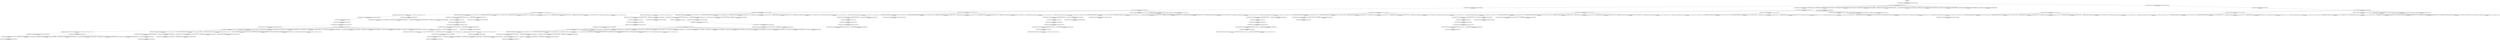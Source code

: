 digraph MCTS {
  node [shape=box, style=rounded];
  0 [label="ROOT
N=300, Q=0.872"];
  1 [label="ComputePathToState#1.ComputePathToState.named_state=gp7_detect_arucomarker
N=300, Q=0.872"];
  2 [label="ComputePathToState#1.ComputePathToState.planning_pipeline=ompl
N=267, Q=0.883"];
  3 [label="ComputePathToState#1.ComputePathToState.planner_id=RRTkConfigDefault
N=198, Q=0.878"];
  4 [label="YaskawaGripperCommand#1.YaskawaGripperCommand.position=0.0
N=197, Q=0.878"];
  5 [label="UpdatePose#1.UpdatePose.update_relative_pose=0.0;0.0;0.105;0.0;0.0;0.0;0.0
N=86, Q=0.858"];
  6 [label="SetPathConstraints#1.SetPathConstraints.joint_constraints=joint_1_s,0.0,0.1,0.1,1.0;joint_3_s,0.0,0.1,0.1,1.0;joint_5_s,0.0,0.1,0.1,1.0
N=66, Q=0.858"];
  7 [label="ComputePathToPose#1.ComputePathToPose.planning_pipeline=pilz_industrial_motion_planner
N=60, Q=0.880"];
  8 [label="ComputePathToPose#1.ComputePathToPose.planner_id=PTP
N=59, Q=0.879"];
  9 [label="YaskawaGripperCommand#2.YaskawaGripperCommand.position=0.235
N=58, Q=0.878"];
  10 [label="ComputePathToState#2.ComputePathToState.named_state=gp7_detect_arucomarker
N=57, Q=0.877"];
  11 [label="ComputePathToState#2.ComputePathToState.planning_pipeline=pilz_industrial_motion_planner
N=45, Q=0.880"];
  12 [label="ComputePathToState#2.ComputePathToState.planner_id=PTP
N=44, Q=0.879"];
  13 [label="SetPathConstraints#2.SetPathConstraints.joint_constraints=joint_1_s,0.0,0.1,0.1,1.0;joint_3_s,0.0,0.1,0.1,1.0;joint_5_s,0.0,0.1,0.1,1.0
N=24, Q=0.909"];
  14 [label="ComputePathToPose#2.ComputePathToPose.planning_pipeline=pilz_industrial_motion_planner
N=16, Q=0.924"];
  15 [label="ComputePathToPose#2.ComputePathToPose.planner_id=PTP
N=15, Q=0.924"];
  16 [label="YaskawaGripperCommand#3.YaskawaGripperCommand.position=0.0
N=14, Q=0.924"];
  17 [label="ComputePathToPose#2.ComputePathToPose.planning_pipeline=ompl
N=7, Q=0.873"];
  18 [label="ComputePathToPose#2.ComputePathToPose.planner_id=RRTkConfigDefault
N=1, Q=0.890"];
  19 [label="ComputePathToPose#2.ComputePathToPose.planner_id=RRTConnectkConfigDefault
N=1, Q=0.861"];
  20 [label="ComputePathToPose#2.ComputePathToPose.planner_id=RRTstarkConfigDefault
N=1, Q=0.934"];
  21 [label="ComputePathToPose#2.ComputePathToPose.planner_id=KPIECEkConfigDefault
N=1, Q=0.865"];
  22 [label="ComputePathToPose#2.ComputePathToPose.planner_id=BKPIECEkConfigDefault
N=1, Q=0.830"];
  23 [label="ComputePathToPose#2.ComputePathToPose.planner_id=LBKPIECEkConfigDefault
N=1, Q=0.838"];
  24 [label="SetPathConstraints#2.SetPathConstraints.joint_constraints=joint_1_s,0.0,0.1,0.1,1.0;joint_3_s,0.0,0.1,0.1,1.0
N=10, Q=0.805"];
  25 [label="ComputePathToPose#2.ComputePathToPose.planning_pipeline=pilz_industrial_motion_planner
N=6, Q=0.927"];
  26 [label="ComputePathToPose#2.ComputePathToPose.planner_id=PTP
N=5, Q=0.927"];
  27 [label="YaskawaGripperCommand#3.YaskawaGripperCommand.position=0.0
N=4, Q=0.927"];
  28 [label="ComputePathToPose#2.ComputePathToPose.planning_pipeline=ompl
N=3, Q=0.521"];
  29 [label="ComputePathToPose#2.ComputePathToPose.planner_id=RRTkConfigDefault
N=1, Q=0.781"];
  30 [label="ComputePathToPose#2.ComputePathToPose.planner_id=RRTConnectkConfigDefault
N=1, Q=0.000"];
  31 [label="SetPathConstraints#2.SetPathConstraints.joint_constraints=joint_3_s,0.0,0.1,0.1,1.0;joint_5_s,0.0,0.1,0.1,1.0
N=3, Q=0.916"];
  32 [label="ComputePathToPose#2.ComputePathToPose.planning_pipeline=pilz_industrial_motion_planner
N=1, Q=0.941"];
  33 [label="ComputePathToPose#2.ComputePathToPose.planning_pipeline=ompl
N=1, Q=0.864"];
  34 [label="SetPathConstraints#2.SetPathConstraints.joint_constraints=joint_1_s,0.0,0.1,0.1,1.0;joint_5_s,0.0,0.1,0.1,1.0
N=2, Q=0.943"];
  35 [label="ComputePathToPose#2.ComputePathToPose.planning_pipeline=pilz_industrial_motion_planner
N=1, Q=0.943"];
  36 [label="SetPathConstraints#2.SetPathConstraints.joint_constraints=joint_3_s,0.0,0.1,0.1,1.0
N=1, Q=0.449"];
  37 [label="SetPathConstraints#2.SetPathConstraints.joint_constraints=joint_1_s,0.0,0.1,0.1,1.0
N=1, Q=0.942"];
  38 [label="SetPathConstraints#2.SetPathConstraints.joint_constraints=joint_5_s,0.0,0.1,0.1,1.0
N=1, Q=0.926"];
  39 [label="SetPathConstraints#2.SetPathConstraints.joint_constraints=joint_3_s,0.0,0.1,0.1,1.0;joint_6_s,0.0,0.1,0.1,1.0
N=1, Q=0.926"];
  40 [label="ComputePathToState#2.ComputePathToState.planning_pipeline=ompl
N=11, Q=0.864"];
  41 [label="ComputePathToState#2.ComputePathToState.planner_id=RRTConnectkConfigDefault
N=1, Q=0.921"];
  42 [label="ComputePathToState#2.ComputePathToState.planner_id=BKPIECEkConfigDefault
N=1, Q=0.925"];
  43 [label="ComputePathToState#2.ComputePathToState.planner_id=KPIECEkConfigDefault
N=1, Q=0.940"];
  44 [label="ComputePathToState#2.ComputePathToState.planner_id=LBKPIECEkConfigDefault
N=1, Q=0.938"];
  45 [label="ComputePathToState#2.ComputePathToState.planner_id=RRTkConfigDefault
N=1, Q=0.926"];
  46 [label="ComputePathToState#2.ComputePathToState.planner_id=PRMkConfigDefault
N=1, Q=0.382"];
  47 [label="ComputePathToState#2.ComputePathToState.planner_id=ESTkConfigDefault
N=1, Q=0.860"];
  48 [label="ComputePathToState#2.ComputePathToState.planner_id=PRMstarkConfigDefault
N=1, Q=0.874"];
  49 [label="ComputePathToState#2.ComputePathToState.planner_id=RRTstarkConfigDefault
N=1, Q=0.940"];
  50 [label="ComputePathToState#2.ComputePathToState.planner_id=SBLkConfigDefault
N=1, Q=0.874"];
  51 [label="ComputePathToPose#1.ComputePathToPose.planning_pipeline=ompl
N=5, Q=0.590"];
  52 [label="ComputePathToPose#1.ComputePathToPose.planner_id=RRTConnectkConfigDefault
N=1, Q=0.787"];
  53 [label="ComputePathToPose#1.ComputePathToPose.planner_id=RRTkConfigDefault
N=1, Q=0.300"];
  54 [label="ComputePathToPose#1.ComputePathToPose.planner_id=KPIECEkConfigDefault
N=1, Q=0.777"];
  55 [label="ComputePathToPose#1.ComputePathToPose.planner_id=BKPIECEkConfigDefault
N=1, Q=0.300"];
  56 [label="SetPathConstraints#1.SetPathConstraints.joint_constraints=joint_1_s,0.0,0.1,0.1,1.0;joint_3_s,0.0,0.1,0.1,1.0
N=13, Q=0.894"];
  57 [label="ComputePathToPose#1.ComputePathToPose.planning_pipeline=pilz_industrial_motion_planner
N=10, Q=0.913"];
  58 [label="ComputePathToPose#1.ComputePathToPose.planner_id=PTP
N=9, Q=0.912"];
  59 [label="YaskawaGripperCommand#2.YaskawaGripperCommand.position=0.235
N=8, Q=0.911"];
  60 [label="ComputePathToState#2.ComputePathToState.named_state=gp7_detect_arucomarker
N=7, Q=0.909"];
  61 [label="ComputePathToState#2.ComputePathToState.planning_pipeline=pilz_industrial_motion_planner
N=4, Q=0.923"];
  62 [label="ComputePathToState#2.ComputePathToState.planner_id=PTP
N=3, Q=0.923"];
  63 [label="SetPathConstraints#2.SetPathConstraints.joint_constraints=joint_1_s,0.0,0.1,0.1,1.0;joint_3_s,0.0,0.1,0.1,1.0;joint_5_s,0.0,0.1,0.1,1.0
N=1, Q=0.922"];
  64 [label="SetPathConstraints#2.SetPathConstraints.joint_constraints=joint_1_s,0.0,0.1,0.1,1.0;joint_3_s,0.0,0.1,0.1,1.0
N=1, Q=0.924"];
  65 [label="ComputePathToState#2.ComputePathToState.planning_pipeline=ompl
N=2, Q=0.876"];
  66 [label="ComputePathToState#2.ComputePathToState.planner_id=RRTConnectkConfigDefault
N=1, Q=0.876"];
  67 [label="ComputePathToPose#1.ComputePathToPose.planning_pipeline=ompl
N=2, Q=0.782"];
  68 [label="ComputePathToPose#1.ComputePathToPose.planner_id=RRTConnectkConfigDefault
N=1, Q=0.782"];
  69 [label="SetPathConstraints#1.SetPathConstraints.joint_constraints=joint_3_s,0.0,0.1,0.1,1.0;joint_5_s,0.0,0.1,0.1,1.0
N=1, Q=0.447"];
  70 [label="SetPathConstraints#1.SetPathConstraints.joint_constraints=joint_5_s,0.0,0.1,0.1,1.0
N=1, Q=0.923"];
  71 [label="SetPathConstraints#1.SetPathConstraints.joint_constraints=joint_3_s,0.0,0.1,0.1,1.0
N=1, Q=0.924"];
  72 [label="SetPathConstraints#1.SetPathConstraints.joint_constraints=joint_1_s,0.0,0.1,0.1,1.0
N=1, Q=0.447"];
  73 [label="SetPathConstraints#1.SetPathConstraints.joint_constraints=joint_3_s,0.0,0.1,0.1,1.0;joint_6_s,0.0,0.1,0.1,1.0
N=1, Q=0.937"];
  74 [label="SetPathConstraints#1.SetPathConstraints.joint_constraints=joint_1_s,0.0,0.1,0.1,1.0;joint_5_s,0.0,0.1,0.1,1.0
N=1, Q=0.926"];
  75 [label="UpdatePose#1.UpdatePose.update_relative_pose=0.0;0.0;0.11;0.0;0.0;0.0;0.0
N=71, Q=0.904"];
  76 [label="SetPathConstraints#1.SetPathConstraints.joint_constraints=joint_1_s,0.0,0.1,0.1,1.0;joint_3_s,0.0,0.1,0.1,1.0;joint_5_s,0.0,0.1,0.1,1.0
N=52, Q=0.904"];
  77 [label="ComputePathToPose#1.ComputePathToPose.planning_pipeline=pilz_industrial_motion_planner
N=49, Q=0.927"];
  78 [label="ComputePathToPose#1.ComputePathToPose.planner_id=PTP
N=48, Q=0.927"];
  79 [label="YaskawaGripperCommand#2.YaskawaGripperCommand.position=0.235
N=47, Q=0.927"];
  80 [label="ComputePathToState#2.ComputePathToState.named_state=gp7_detect_arucomarker
N=46, Q=0.926"];
  81 [label="ComputePathToState#2.ComputePathToState.planning_pipeline=pilz_industrial_motion_planner
N=33, Q=0.923"];
  82 [label="ComputePathToState#2.ComputePathToState.planner_id=PTP
N=32, Q=0.922"];
  83 [label="SetPathConstraints#2.SetPathConstraints.joint_constraints=joint_1_s,0.0,0.1,0.1,1.0;joint_3_s,0.0,0.1,0.1,1.0;joint_5_s,0.0,0.1,0.1,1.0
N=15, Q=0.911"];
  84 [label="ComputePathToPose#2.ComputePathToPose.planning_pipeline=pilz_industrial_motion_planner
N=10, Q=0.942"];
  85 [label="ComputePathToPose#2.ComputePathToPose.planner_id=PTP
N=9, Q=0.942"];
  86 [label="YaskawaGripperCommand#3.YaskawaGripperCommand.position=0.0
N=8, Q=0.942"];
  87 [label="ComputePathToPose#2.ComputePathToPose.planning_pipeline=ompl
N=4, Q=0.827"];
  88 [label="ComputePathToPose#2.ComputePathToPose.planner_id=RRTkConfigDefault
N=1, Q=0.787"];
  89 [label="ComputePathToPose#2.ComputePathToPose.planner_id=RRTConnectkConfigDefault
N=1, Q=0.788"];
  90 [label="ComputePathToPose#2.ComputePathToPose.planner_id=RRTstarkConfigDefault
N=1, Q=0.944"];
  91 [label="SetPathConstraints#2.SetPathConstraints.joint_constraints=joint_1_s,0.0,0.1,0.1,1.0;joint_3_s,0.0,0.1,0.1,1.0
N=8, Q=0.924"];
  92 [label="ComputePathToPose#2.ComputePathToPose.planning_pipeline=pilz_industrial_motion_planner
N=4, Q=0.943"];
  93 [label="ComputePathToPose#2.ComputePathToPose.planner_id=PTP
N=3, Q=0.943"];
  94 [label="YaskawaGripperCommand#3.YaskawaGripperCommand.position=0.0
N=2, Q=0.943"];
  95 [label="ComputePathToPose#2.ComputePathToPose.planning_pipeline=ompl
N=3, Q=0.894"];
  96 [label="ComputePathToPose#2.ComputePathToPose.planner_id=RRTkConfigDefault
N=1, Q=0.926"];
  97 [label="ComputePathToPose#2.ComputePathToPose.planner_id=RRTConnectkConfigDefault
N=1, Q=0.831"];
  98 [label="SetPathConstraints#2.SetPathConstraints.joint_constraints=joint_3_s,0.0,0.1,0.1,1.0;joint_5_s,0.0,0.1,0.1,1.0
N=3, Q=0.934"];
  99 [label="ComputePathToPose#2.ComputePathToPose.planning_pipeline=pilz_industrial_motion_planner
N=1, Q=0.942"];
  100 [label="ComputePathToPose#2.ComputePathToPose.planning_pipeline=ompl
N=1, Q=0.919"];
  101 [label="SetPathConstraints#2.SetPathConstraints.joint_constraints=joint_1_s,0.0,0.1,0.1,1.0;joint_5_s,0.0,0.1,0.1,1.0
N=1, Q=0.942"];
  102 [label="SetPathConstraints#2.SetPathConstraints.joint_constraints=joint_3_s,0.0,0.1,0.1,1.0
N=1, Q=0.943"];
  103 [label="SetPathConstraints#2.SetPathConstraints.joint_constraints=joint_1_s,0.0,0.1,0.1,1.0
N=1, Q=0.943"];
  104 [label="SetPathConstraints#2.SetPathConstraints.joint_constraints=joint_5_s,0.0,0.1,0.1,1.0
N=1, Q=0.942"];
  105 [label="SetPathConstraints#2.SetPathConstraints.joint_constraints=joint_3_s,0.0,0.1,0.1,1.0;joint_6_s,0.0,0.1,0.1,1.0
N=1, Q=0.941"];
  106 [label="ComputePathToState#2.ComputePathToState.planning_pipeline=ompl
N=12, Q=0.934"];
  107 [label="ComputePathToState#2.ComputePathToState.planner_id=RRTConnectkConfigDefault
N=1, Q=0.944"];
  108 [label="ComputePathToState#2.ComputePathToState.planner_id=BKPIECEkConfigDefault
N=1, Q=0.942"];
  109 [label="ComputePathToState#2.ComputePathToState.planner_id=KPIECEkConfigDefault
N=1, Q=0.918"];
  110 [label="ComputePathToState#2.ComputePathToState.planner_id=LBKPIECEkConfigDefault
N=1, Q=0.942"];
  111 [label="ComputePathToState#2.ComputePathToState.planner_id=RRTkConfigDefault
N=1, Q=0.940"];
  112 [label="ComputePathToState#2.ComputePathToState.planner_id=PRMkConfigDefault
N=1, Q=0.943"];
  113 [label="ComputePathToState#2.ComputePathToState.planner_id=ESTkConfigDefault
N=1, Q=0.938"];
  114 [label="ComputePathToState#2.ComputePathToState.planner_id=PRMstarkConfigDefault
N=1, Q=0.878"];
  115 [label="ComputePathToState#2.ComputePathToState.planner_id=RRTstarkConfigDefault
N=1, Q=0.941"];
  116 [label="ComputePathToState#2.ComputePathToState.planner_id=SBLkConfigDefault
N=1, Q=0.941"];
  117 [label="ComputePathToState#2.ComputePathToState.planner_id=TRRTkConfigDefault
N=1, Q=0.942"];
  118 [label="ComputePathToPose#1.ComputePathToPose.planning_pipeline=ompl
N=2, Q=0.300"];
  119 [label="ComputePathToPose#1.ComputePathToPose.planner_id=RRTConnectkConfigDefault
N=1, Q=0.300"];
  120 [label="SetPathConstraints#1.SetPathConstraints.joint_constraints=joint_1_s,0.0,0.1,0.1,1.0;joint_3_s,0.0,0.1,0.1,1.0
N=10, Q=0.932"];
  121 [label="ComputePathToPose#1.ComputePathToPose.planning_pipeline=pilz_industrial_motion_planner
N=7, Q=0.933"];
  122 [label="ComputePathToPose#1.ComputePathToPose.planner_id=PTP
N=6, Q=0.933"];
  123 [label="YaskawaGripperCommand#2.YaskawaGripperCommand.position=0.235
N=5, Q=0.932"];
  124 [label="ComputePathToState#2.ComputePathToState.named_state=gp7_detect_arucomarker
N=4, Q=0.930"];
  125 [label="ComputePathToState#2.ComputePathToState.planning_pipeline=pilz_industrial_motion_planner
N=2, Q=0.937"];
  126 [label="ComputePathToState#2.ComputePathToState.planner_id=PTP
N=1, Q=0.937"];
  127 [label="ComputePathToState#2.ComputePathToState.planning_pipeline=ompl
N=1, Q=0.910"];
  128 [label="ComputePathToPose#1.ComputePathToPose.planning_pipeline=ompl
N=2, Q=0.925"];
  129 [label="ComputePathToPose#1.ComputePathToPose.planner_id=RRTConnectkConfigDefault
N=1, Q=0.925"];
  130 [label="SetPathConstraints#1.SetPathConstraints.joint_constraints=joint_3_s,0.0,0.1,0.1,1.0;joint_5_s,0.0,0.1,0.1,1.0
N=3, Q=0.725"];
  131 [label="ComputePathToPose#1.ComputePathToPose.planning_pipeline=pilz_industrial_motion_planner
N=1, Q=0.938"];
  132 [label="ComputePathToPose#1.ComputePathToPose.planning_pipeline=ompl
N=1, Q=0.300"];
  133 [label="SetPathConstraints#1.SetPathConstraints.joint_constraints=joint_5_s,0.0,0.1,0.1,1.0
N=1, Q=0.939"];
  134 [label="SetPathConstraints#1.SetPathConstraints.joint_constraints=joint_3_s,0.0,0.1,0.1,1.0
N=1, Q=0.937"];
  135 [label="SetPathConstraints#1.SetPathConstraints.joint_constraints=joint_1_s,0.0,0.1,0.1,1.0
N=1, Q=0.941"];
  136 [label="SetPathConstraints#1.SetPathConstraints.joint_constraints=joint_3_s,0.0,0.1,0.1,1.0;joint_6_s,0.0,0.1,0.1,1.0
N=1, Q=0.937"];
  137 [label="SetPathConstraints#1.SetPathConstraints.joint_constraints=joint_1_s,0.0,0.1,0.1,1.0;joint_5_s,0.0,0.1,0.1,1.0
N=1, Q=0.989"];
  138 [label="UpdatePose#1.UpdatePose.update_relative_pose=0.0;0.0;0.10;0.0;0.0;0.0;0.0
N=17, Q=0.818"];
  139 [label="SetPathConstraints#1.SetPathConstraints.joint_constraints=joint_1_s,0.0,0.1,0.1,1.0;joint_3_s,0.0,0.1,0.1,1.0;joint_5_s,0.0,0.1,0.1,1.0
N=8, Q=0.742"];
  140 [label="ComputePathToPose#1.ComputePathToPose.planning_pipeline=pilz_industrial_motion_planner
N=6, Q=0.782"];
  141 [label="ComputePathToPose#1.ComputePathToPose.planner_id=PTP
N=5, Q=0.751"];
  142 [label="YaskawaGripperCommand#2.YaskawaGripperCommand.position=0.235
N=4, Q=0.704"];
  143 [label="ComputePathToState#2.ComputePathToState.named_state=gp7_detect_arucomarker
N=3, Q=0.626"];
  144 [label="ComputePathToState#2.ComputePathToState.planning_pipeline=pilz_industrial_motion_planner
N=1, Q=0.939"];
  145 [label="ComputePathToState#2.ComputePathToState.planning_pipeline=ompl
N=1, Q=0.000"];
  146 [label="ComputePathToPose#1.ComputePathToPose.planning_pipeline=ompl
N=1, Q=0.300"];
  147 [label="SetPathConstraints#1.SetPathConstraints.joint_constraints=joint_1_s,0.0,0.1,0.1,1.0;joint_3_s,0.0,0.1,0.1,1.0
N=2, Q=0.937"];
  148 [label="ComputePathToPose#1.ComputePathToPose.planning_pipeline=pilz_industrial_motion_planner
N=1, Q=0.937"];
  149 [label="SetPathConstraints#1.SetPathConstraints.joint_constraints=joint_3_s,0.0,0.1,0.1,1.0;joint_5_s,0.0,0.1,0.1,1.0
N=1, Q=0.939"];
  150 [label="SetPathConstraints#1.SetPathConstraints.joint_constraints=joint_5_s,0.0,0.1,0.1,1.0
N=1, Q=0.939"];
  151 [label="SetPathConstraints#1.SetPathConstraints.joint_constraints=joint_3_s,0.0,0.1,0.1,1.0
N=1, Q=0.922"];
  152 [label="SetPathConstraints#1.SetPathConstraints.joint_constraints=joint_1_s,0.0,0.1,0.1,1.0
N=1, Q=0.935"];
  153 [label="SetPathConstraints#1.SetPathConstraints.joint_constraints=joint_3_s,0.0,0.1,0.1,1.0;joint_6_s,0.0,0.1,0.1,1.0
N=1, Q=0.445"];
  154 [label="SetPathConstraints#1.SetPathConstraints.joint_constraints=joint_1_s,0.0,0.1,0.1,1.0;joint_5_s,0.0,0.1,0.1,1.0
N=1, Q=0.974"];
  155 [label="UpdatePose#1.UpdatePose.update_relative_pose=0.0;0.0;0.12;0.0;0.0;0.0;0.0
N=20, Q=0.916"];
  156 [label="SetPathConstraints#1.SetPathConstraints.joint_constraints=joint_1_s,0.0,0.1,0.1,1.0;joint_3_s,0.0,0.1,0.1,1.0;joint_5_s,0.0,0.1,0.1,1.0
N=11, Q=0.940"];
  157 [label="ComputePathToPose#1.ComputePathToPose.planning_pipeline=pilz_industrial_motion_planner
N=8, Q=0.942"];
  158 [label="ComputePathToPose#1.ComputePathToPose.planner_id=PTP
N=7, Q=0.942"];
  159 [label="YaskawaGripperCommand#2.YaskawaGripperCommand.position=0.235
N=6, Q=0.942"];
  160 [label="ComputePathToState#2.ComputePathToState.named_state=gp7_detect_arucomarker
N=5, Q=0.942"];
  161 [label="ComputePathToState#2.ComputePathToState.planning_pipeline=pilz_industrial_motion_planner
N=3, Q=0.943"];
  162 [label="ComputePathToState#2.ComputePathToState.planner_id=PTP
N=2, Q=0.943"];
  163 [label="SetPathConstraints#2.SetPathConstraints.joint_constraints=joint_1_s,0.0,0.1,0.1,1.0;joint_3_s,0.0,0.1,0.1,1.0;joint_5_s,0.0,0.1,0.1,1.0
N=1, Q=0.943"];
  164 [label="ComputePathToState#2.ComputePathToState.planning_pipeline=ompl
N=1, Q=0.940"];
  165 [label="ComputePathToPose#1.ComputePathToPose.planning_pipeline=ompl
N=2, Q=0.929"];
  166 [label="ComputePathToPose#1.ComputePathToPose.planner_id=RRTConnectkConfigDefault
N=1, Q=0.929"];
  167 [label="SetPathConstraints#1.SetPathConstraints.joint_constraints=joint_1_s,0.0,0.1,0.1,1.0;joint_3_s,0.0,0.1,0.1,1.0
N=2, Q=0.943"];
  168 [label="ComputePathToPose#1.ComputePathToPose.planning_pipeline=pilz_industrial_motion_planner
N=1, Q=0.943"];
  169 [label="SetPathConstraints#1.SetPathConstraints.joint_constraints=joint_3_s,0.0,0.1,0.1,1.0;joint_5_s,0.0,0.1,0.1,1.0
N=1, Q=0.940"];
  170 [label="SetPathConstraints#1.SetPathConstraints.joint_constraints=joint_5_s,0.0,0.1,0.1,1.0
N=1, Q=0.943"];
  171 [label="SetPathConstraints#1.SetPathConstraints.joint_constraints=joint_3_s,0.0,0.1,0.1,1.0
N=1, Q=0.942"];
  172 [label="SetPathConstraints#1.SetPathConstraints.joint_constraints=joint_1_s,0.0,0.1,0.1,1.0
N=1, Q=0.940"];
  173 [label="SetPathConstraints#1.SetPathConstraints.joint_constraints=joint_3_s,0.0,0.1,0.1,1.0;joint_6_s,0.0,0.1,0.1,1.0
N=1, Q=0.450"];
  174 [label="SetPathConstraints#1.SetPathConstraints.joint_constraints=joint_1_s,0.0,0.1,0.1,1.0;joint_5_s,0.0,0.1,0.1,1.0
N=1, Q=0.943"];
  175 [label="UpdatePose#1.UpdatePose.update_relative_pose=0.0;0.0;0.115;0.0;0.0;0.0;0.0
N=1, Q=0.943"];
  176 [label="UpdatePose#1.UpdatePose.update_relative_pose=0.0;0.0;0.125;0.0;0.0;0.0;0.0
N=1, Q=0.943"];
  177 [label="ComputePathToState#1.ComputePathToState.planner_id=BKPIECEkConfigDefault
N=58, Q=0.888"];
  178 [label="YaskawaGripperCommand#1.YaskawaGripperCommand.position=0.0
N=57, Q=0.887"];
  179 [label="UpdatePose#1.UpdatePose.update_relative_pose=0.0;0.0;0.105;0.0;0.0;0.0;0.0
N=22, Q=0.858"];
  180 [label="SetPathConstraints#1.SetPathConstraints.joint_constraints=joint_1_s,0.0,0.1,0.1,1.0;joint_3_s,0.0,0.1,0.1,1.0;joint_5_s,0.0,0.1,0.1,1.0
N=11, Q=0.786"];
  181 [label="ComputePathToPose#1.ComputePathToPose.planning_pipeline=pilz_industrial_motion_planner
N=9, Q=0.824"];
  182 [label="ComputePathToPose#1.ComputePathToPose.planner_id=PTP
N=8, Q=0.812"];
  183 [label="YaskawaGripperCommand#2.YaskawaGripperCommand.position=0.235
N=7, Q=0.795"];
  184 [label="ComputePathToState#2.ComputePathToState.named_state=gp7_detect_arucomarker
N=6, Q=0.774"];
  185 [label="ComputePathToState#2.ComputePathToState.planning_pipeline=pilz_industrial_motion_planner
N=4, Q=0.929"];
  186 [label="ComputePathToState#2.ComputePathToState.planner_id=PTP
N=3, Q=0.931"];
  187 [label="SetPathConstraints#2.SetPathConstraints.joint_constraints=joint_1_s,0.0,0.1,0.1,1.0;joint_3_s,0.0,0.1,0.1,1.0;joint_5_s,0.0,0.1,0.1,1.0
N=1, Q=0.925"];
  188 [label="SetPathConstraints#2.SetPathConstraints.joint_constraints=joint_1_s,0.0,0.1,0.1,1.0;joint_3_s,0.0,0.1,0.1,1.0
N=1, Q=0.941"];
  189 [label="ComputePathToState#2.ComputePathToState.planning_pipeline=ompl
N=1, Q=0.000"];
  190 [label="ComputePathToPose#1.ComputePathToPose.planning_pipeline=ompl
N=1, Q=0.300"];
  191 [label="SetPathConstraints#1.SetPathConstraints.joint_constraints=joint_1_s,0.0,0.1,0.1,1.0;joint_3_s,0.0,0.1,0.1,1.0
N=4, Q=0.933"];
  192 [label="ComputePathToPose#1.ComputePathToPose.planning_pipeline=pilz_industrial_motion_planner
N=2, Q=0.937"];
  193 [label="ComputePathToPose#1.ComputePathToPose.planner_id=PTP
N=1, Q=0.937"];
  194 [label="ComputePathToPose#1.ComputePathToPose.planning_pipeline=ompl
N=1, Q=0.919"];
  195 [label="SetPathConstraints#1.SetPathConstraints.joint_constraints=joint_3_s,0.0,0.1,0.1,1.0;joint_5_s,0.0,0.1,0.1,1.0
N=1, Q=0.923"];
  196 [label="SetPathConstraints#1.SetPathConstraints.joint_constraints=joint_5_s,0.0,0.1,0.1,1.0
N=1, Q=0.942"];
  197 [label="SetPathConstraints#1.SetPathConstraints.joint_constraints=joint_3_s,0.0,0.1,0.1,1.0
N=1, Q=0.941"];
  198 [label="SetPathConstraints#1.SetPathConstraints.joint_constraints=joint_1_s,0.0,0.1,0.1,1.0
N=1, Q=0.922"];
  199 [label="SetPathConstraints#1.SetPathConstraints.joint_constraints=joint_3_s,0.0,0.1,0.1,1.0;joint_6_s,0.0,0.1,0.1,1.0
N=1, Q=0.924"];
  200 [label="SetPathConstraints#1.SetPathConstraints.joint_constraints=joint_1_s,0.0,0.1,0.1,1.0;joint_5_s,0.0,0.1,0.1,1.0
N=1, Q=0.926"];
  201 [label="UpdatePose#1.UpdatePose.update_relative_pose=0.0;0.0;0.11;0.0;0.0;0.0;0.0
N=20, Q=0.907"];
  202 [label="SetPathConstraints#1.SetPathConstraints.joint_constraints=joint_1_s,0.0,0.1,0.1,1.0;joint_3_s,0.0,0.1,0.1,1.0;joint_5_s,0.0,0.1,0.1,1.0
N=10, Q=0.929"];
  203 [label="ComputePathToPose#1.ComputePathToPose.planning_pipeline=pilz_industrial_motion_planner
N=7, Q=0.937"];
  204 [label="ComputePathToPose#1.ComputePathToPose.planner_id=PTP
N=6, Q=0.937"];
  205 [label="YaskawaGripperCommand#2.YaskawaGripperCommand.position=0.235
N=5, Q=0.938"];
  206 [label="ComputePathToState#2.ComputePathToState.named_state=gp7_detect_arucomarker
N=4, Q=0.938"];
  207 [label="ComputePathToState#2.ComputePathToState.planning_pipeline=pilz_industrial_motion_planner
N=2, Q=0.937"];
  208 [label="ComputePathToState#2.ComputePathToState.planner_id=PTP
N=1, Q=0.937"];
  209 [label="ComputePathToState#2.ComputePathToState.planning_pipeline=ompl
N=1, Q=0.938"];
  210 [label="ComputePathToPose#1.ComputePathToPose.planning_pipeline=ompl
N=2, Q=0.897"];
  211 [label="ComputePathToPose#1.ComputePathToPose.planner_id=RRTConnectkConfigDefault
N=1, Q=0.897"];
  212 [label="SetPathConstraints#1.SetPathConstraints.joint_constraints=joint_1_s,0.0,0.1,0.1,1.0;joint_3_s,0.0,0.1,0.1,1.0
N=3, Q=0.760"];
  213 [label="ComputePathToPose#1.ComputePathToPose.planning_pipeline=pilz_industrial_motion_planner
N=1, Q=0.990"];
  214 [label="ComputePathToPose#1.ComputePathToPose.planning_pipeline=ompl
N=1, Q=0.300"];
  215 [label="SetPathConstraints#1.SetPathConstraints.joint_constraints=joint_3_s,0.0,0.1,0.1,1.0;joint_5_s,0.0,0.1,0.1,1.0
N=1, Q=0.943"];
  216 [label="SetPathConstraints#1.SetPathConstraints.joint_constraints=joint_5_s,0.0,0.1,0.1,1.0
N=1, Q=0.940"];
  217 [label="SetPathConstraints#1.SetPathConstraints.joint_constraints=joint_3_s,0.0,0.1,0.1,1.0
N=1, Q=0.937"];
  218 [label="SetPathConstraints#1.SetPathConstraints.joint_constraints=joint_1_s,0.0,0.1,0.1,1.0
N=1, Q=0.941"];
  219 [label="SetPathConstraints#1.SetPathConstraints.joint_constraints=joint_3_s,0.0,0.1,0.1,1.0;joint_6_s,0.0,0.1,0.1,1.0
N=1, Q=0.938"];
  220 [label="SetPathConstraints#1.SetPathConstraints.joint_constraints=joint_1_s,0.0,0.1,0.1,1.0;joint_5_s,0.0,0.1,0.1,1.0
N=1, Q=0.941"];
  221 [label="UpdatePose#1.UpdatePose.update_relative_pose=0.0;0.0;0.10;0.0;0.0;0.0;0.0
N=7, Q=0.859"];
  222 [label="SetPathConstraints#1.SetPathConstraints.joint_constraints=joint_1_s,0.0,0.1,0.1,1.0;joint_3_s,0.0,0.1,0.1,1.0;joint_5_s,0.0,0.1,0.1,1.0
N=1, Q=0.922"];
  223 [label="SetPathConstraints#1.SetPathConstraints.joint_constraints=joint_1_s,0.0,0.1,0.1,1.0;joint_3_s,0.0,0.1,0.1,1.0
N=1, Q=0.921"];
  224 [label="SetPathConstraints#1.SetPathConstraints.joint_constraints=joint_3_s,0.0,0.1,0.1,1.0;joint_5_s,0.0,0.1,0.1,1.0
N=1, Q=0.921"];
  225 [label="SetPathConstraints#1.SetPathConstraints.joint_constraints=joint_5_s,0.0,0.1,0.1,1.0
N=1, Q=0.447"];
  226 [label="SetPathConstraints#1.SetPathConstraints.joint_constraints=joint_3_s,0.0,0.1,0.1,1.0
N=1, Q=0.938"];
  227 [label="SetPathConstraints#1.SetPathConstraints.joint_constraints=joint_1_s,0.0,0.1,0.1,1.0
N=1, Q=0.940"];
  228 [label="UpdatePose#1.UpdatePose.update_relative_pose=0.0;0.0;0.12;0.0;0.0;0.0;0.0
N=5, Q=0.942"];
  229 [label="SetPathConstraints#1.SetPathConstraints.joint_constraints=joint_1_s,0.0,0.1,0.1,1.0;joint_3_s,0.0,0.1,0.1,1.0;joint_5_s,0.0,0.1,0.1,1.0
N=1, Q=0.943"];
  230 [label="SetPathConstraints#1.SetPathConstraints.joint_constraints=joint_1_s,0.0,0.1,0.1,1.0;joint_3_s,0.0,0.1,0.1,1.0
N=1, Q=0.940"];
  231 [label="SetPathConstraints#1.SetPathConstraints.joint_constraints=joint_3_s,0.0,0.1,0.1,1.0;joint_5_s,0.0,0.1,0.1,1.0
N=1, Q=0.942"];
  232 [label="SetPathConstraints#1.SetPathConstraints.joint_constraints=joint_5_s,0.0,0.1,0.1,1.0
N=1, Q=0.941"];
  233 [label="UpdatePose#1.UpdatePose.update_relative_pose=0.0;0.0;0.115;0.0;0.0;0.0;0.0
N=1, Q=0.942"];
  234 [label="UpdatePose#1.UpdatePose.update_relative_pose=0.0;0.0;0.125;0.0;0.0;0.0;0.0
N=1, Q=0.941"];
  235 [label="ComputePathToState#1.ComputePathToState.planner_id=KPIECEkConfigDefault
N=2, Q=0.932"];
  236 [label="YaskawaGripperCommand#1.YaskawaGripperCommand.position=0.0
N=1, Q=0.932"];
  237 [label="ComputePathToState#1.ComputePathToState.planner_id=RRTConnectkConfigDefault
N=1, Q=0.941"];
  238 [label="ComputePathToState#1.ComputePathToState.planner_id=ESTkConfigDefault
N=1, Q=0.941"];
  239 [label="ComputePathToState#1.ComputePathToState.planner_id=LBKPIECEkConfigDefault
N=1, Q=0.927"];
  240 [label="ComputePathToState#1.ComputePathToState.planner_id=PRMkConfigDefault
N=1, Q=0.925"];
  241 [label="ComputePathToState#1.ComputePathToState.planner_id=PRMstarkConfigDefault
N=1, Q=0.927"];
  242 [label="ComputePathToState#1.ComputePathToState.planner_id=RRTstarkConfigDefault
N=1, Q=0.926"];
  243 [label="ComputePathToState#1.ComputePathToState.planner_id=SBLkConfigDefault
N=1, Q=0.926"];
  244 [label="ComputePathToState#1.ComputePathToState.planner_id=TRRTkConfigDefault
N=1, Q=0.938"];
  245 [label="ComputePathToState#1.ComputePathToState.planning_pipeline=pilz_industrial_motion_planner
N=32, Q=0.782"];
  246 [label="ComputePathToState#1.ComputePathToState.planner_id=PTP
N=31, Q=0.793"];
  247 [label="YaskawaGripperCommand#1.YaskawaGripperCommand.position=0.0
N=30, Q=0.804"];
  248 [label="UpdatePose#1.UpdatePose.update_relative_pose=0.0;0.0;0.105;0.0;0.0;0.0;0.0
N=10, Q=0.786"];
  249 [label="SetPathConstraints#1.SetPathConstraints.joint_constraints=joint_1_s,0.0,0.1,0.1,1.0;joint_3_s,0.0,0.1,0.1,1.0;joint_5_s,0.0,0.1,0.1,1.0
N=2, Q=0.449"];
  250 [label="ComputePathToPose#1.ComputePathToPose.planning_pipeline=pilz_industrial_motion_planner
N=1, Q=0.449"];
  251 [label="SetPathConstraints#1.SetPathConstraints.joint_constraints=joint_1_s,0.0,0.1,0.1,1.0;joint_3_s,0.0,0.1,0.1,1.0
N=1, Q=0.938"];
  252 [label="SetPathConstraints#1.SetPathConstraints.joint_constraints=joint_3_s,0.0,0.1,0.1,1.0;joint_5_s,0.0,0.1,0.1,1.0
N=1, Q=0.905"];
  253 [label="SetPathConstraints#1.SetPathConstraints.joint_constraints=joint_5_s,0.0,0.1,0.1,1.0
N=1, Q=0.942"];
  254 [label="SetPathConstraints#1.SetPathConstraints.joint_constraints=joint_3_s,0.0,0.1,0.1,1.0
N=1, Q=0.938"];
  255 [label="SetPathConstraints#1.SetPathConstraints.joint_constraints=joint_1_s,0.0,0.1,0.1,1.0
N=1, Q=0.925"];
  256 [label="SetPathConstraints#1.SetPathConstraints.joint_constraints=joint_3_s,0.0,0.1,0.1,1.0;joint_6_s,0.0,0.1,0.1,1.0
N=1, Q=0.938"];
  257 [label="SetPathConstraints#1.SetPathConstraints.joint_constraints=joint_1_s,0.0,0.1,0.1,1.0;joint_5_s,0.0,0.1,0.1,1.0
N=1, Q=0.924"];
  258 [label="UpdatePose#1.UpdatePose.update_relative_pose=0.0;0.0;0.11;0.0;0.0;0.0;0.0
N=7, Q=0.731"];
  259 [label="SetPathConstraints#1.SetPathConstraints.joint_constraints=joint_1_s,0.0,0.1,0.1,1.0;joint_3_s,0.0,0.1,0.1,1.0;joint_5_s,0.0,0.1,0.1,1.0
N=1, Q=0.939"];
  260 [label="SetPathConstraints#1.SetPathConstraints.joint_constraints=joint_1_s,0.0,0.1,0.1,1.0;joint_3_s,0.0,0.1,0.1,1.0
N=1, Q=0.940"];
  261 [label="SetPathConstraints#1.SetPathConstraints.joint_constraints=joint_3_s,0.0,0.1,0.1,1.0;joint_5_s,0.0,0.1,0.1,1.0
N=1, Q=0.910"];
  262 [label="SetPathConstraints#1.SetPathConstraints.joint_constraints=joint_5_s,0.0,0.1,0.1,1.0
N=1, Q=0.450"];
  263 [label="SetPathConstraints#1.SetPathConstraints.joint_constraints=joint_3_s,0.0,0.1,0.1,1.0
N=1, Q=0.940"];
  264 [label="SetPathConstraints#1.SetPathConstraints.joint_constraints=joint_1_s,0.0,0.1,0.1,1.0
N=1, Q=0.000"];
  265 [label="UpdatePose#1.UpdatePose.update_relative_pose=0.0;0.0;0.10;0.0;0.0;0.0;0.0
N=7, Q=0.859"];
  266 [label="SetPathConstraints#1.SetPathConstraints.joint_constraints=joint_1_s,0.0,0.1,0.1,1.0;joint_3_s,0.0,0.1,0.1,1.0;joint_5_s,0.0,0.1,0.1,1.0
N=1, Q=0.909"];
  267 [label="SetPathConstraints#1.SetPathConstraints.joint_constraints=joint_1_s,0.0,0.1,0.1,1.0;joint_3_s,0.0,0.1,0.1,1.0
N=1, Q=0.938"];
  268 [label="SetPathConstraints#1.SetPathConstraints.joint_constraints=joint_3_s,0.0,0.1,0.1,1.0;joint_5_s,0.0,0.1,0.1,1.0
N=1, Q=0.935"];
  269 [label="SetPathConstraints#1.SetPathConstraints.joint_constraints=joint_5_s,0.0,0.1,0.1,1.0
N=1, Q=0.936"];
  270 [label="SetPathConstraints#1.SetPathConstraints.joint_constraints=joint_3_s,0.0,0.1,0.1,1.0
N=1, Q=0.939"];
  271 [label="SetPathConstraints#1.SetPathConstraints.joint_constraints=joint_1_s,0.0,0.1,0.1,1.0
N=1, Q=0.447"];
  272 [label="UpdatePose#1.UpdatePose.update_relative_pose=0.0;0.0;0.12;0.0;0.0;0.0;0.0
N=3, Q=0.943"];
  273 [label="SetPathConstraints#1.SetPathConstraints.joint_constraints=joint_1_s,0.0,0.1,0.1,1.0;joint_3_s,0.0,0.1,0.1,1.0;joint_5_s,0.0,0.1,0.1,1.0
N=1, Q=0.943"];
  274 [label="SetPathConstraints#1.SetPathConstraints.joint_constraints=joint_1_s,0.0,0.1,0.1,1.0;joint_3_s,0.0,0.1,0.1,1.0
N=1, Q=0.943"];
  275 [label="UpdatePose#1.UpdatePose.update_relative_pose=0.0;0.0;0.115;0.0;0.0;0.0;0.0
N=1, Q=0.938"];
  276 [label="UpdatePose#1.UpdatePose.update_relative_pose=0.0;0.0;0.125;0.0;0.0;0.0;0.0
N=1, Q=0.927"];
  0 -> 1;
  1 -> 2;
  2 -> 3;
  3 -> 4;
  4 -> 5;
  5 -> 6;
  6 -> 7;
  7 -> 8;
  8 -> 9;
  9 -> 10;
  10 -> 11;
  11 -> 12;
  12 -> 13;
  13 -> 14;
  14 -> 15;
  15 -> 16;
  13 -> 17;
  17 -> 18;
  17 -> 19;
  17 -> 20;
  17 -> 21;
  17 -> 22;
  17 -> 23;
  12 -> 24;
  24 -> 25;
  25 -> 26;
  26 -> 27;
  24 -> 28;
  28 -> 29;
  28 -> 30;
  12 -> 31;
  31 -> 32;
  31 -> 33;
  12 -> 34;
  34 -> 35;
  12 -> 36;
  12 -> 37;
  12 -> 38;
  12 -> 39;
  10 -> 40;
  40 -> 41;
  40 -> 42;
  40 -> 43;
  40 -> 44;
  40 -> 45;
  40 -> 46;
  40 -> 47;
  40 -> 48;
  40 -> 49;
  40 -> 50;
  6 -> 51;
  51 -> 52;
  51 -> 53;
  51 -> 54;
  51 -> 55;
  5 -> 56;
  56 -> 57;
  57 -> 58;
  58 -> 59;
  59 -> 60;
  60 -> 61;
  61 -> 62;
  62 -> 63;
  62 -> 64;
  60 -> 65;
  65 -> 66;
  56 -> 67;
  67 -> 68;
  5 -> 69;
  5 -> 70;
  5 -> 71;
  5 -> 72;
  5 -> 73;
  5 -> 74;
  4 -> 75;
  75 -> 76;
  76 -> 77;
  77 -> 78;
  78 -> 79;
  79 -> 80;
  80 -> 81;
  81 -> 82;
  82 -> 83;
  83 -> 84;
  84 -> 85;
  85 -> 86;
  83 -> 87;
  87 -> 88;
  87 -> 89;
  87 -> 90;
  82 -> 91;
  91 -> 92;
  92 -> 93;
  93 -> 94;
  91 -> 95;
  95 -> 96;
  95 -> 97;
  82 -> 98;
  98 -> 99;
  98 -> 100;
  82 -> 101;
  82 -> 102;
  82 -> 103;
  82 -> 104;
  82 -> 105;
  80 -> 106;
  106 -> 107;
  106 -> 108;
  106 -> 109;
  106 -> 110;
  106 -> 111;
  106 -> 112;
  106 -> 113;
  106 -> 114;
  106 -> 115;
  106 -> 116;
  106 -> 117;
  76 -> 118;
  118 -> 119;
  75 -> 120;
  120 -> 121;
  121 -> 122;
  122 -> 123;
  123 -> 124;
  124 -> 125;
  125 -> 126;
  124 -> 127;
  120 -> 128;
  128 -> 129;
  75 -> 130;
  130 -> 131;
  130 -> 132;
  75 -> 133;
  75 -> 134;
  75 -> 135;
  75 -> 136;
  75 -> 137;
  4 -> 138;
  138 -> 139;
  139 -> 140;
  140 -> 141;
  141 -> 142;
  142 -> 143;
  143 -> 144;
  143 -> 145;
  139 -> 146;
  138 -> 147;
  147 -> 148;
  138 -> 149;
  138 -> 150;
  138 -> 151;
  138 -> 152;
  138 -> 153;
  138 -> 154;
  4 -> 155;
  155 -> 156;
  156 -> 157;
  157 -> 158;
  158 -> 159;
  159 -> 160;
  160 -> 161;
  161 -> 162;
  162 -> 163;
  160 -> 164;
  156 -> 165;
  165 -> 166;
  155 -> 167;
  167 -> 168;
  155 -> 169;
  155 -> 170;
  155 -> 171;
  155 -> 172;
  155 -> 173;
  155 -> 174;
  4 -> 175;
  4 -> 176;
  2 -> 177;
  177 -> 178;
  178 -> 179;
  179 -> 180;
  180 -> 181;
  181 -> 182;
  182 -> 183;
  183 -> 184;
  184 -> 185;
  185 -> 186;
  186 -> 187;
  186 -> 188;
  184 -> 189;
  180 -> 190;
  179 -> 191;
  191 -> 192;
  192 -> 193;
  191 -> 194;
  179 -> 195;
  179 -> 196;
  179 -> 197;
  179 -> 198;
  179 -> 199;
  179 -> 200;
  178 -> 201;
  201 -> 202;
  202 -> 203;
  203 -> 204;
  204 -> 205;
  205 -> 206;
  206 -> 207;
  207 -> 208;
  206 -> 209;
  202 -> 210;
  210 -> 211;
  201 -> 212;
  212 -> 213;
  212 -> 214;
  201 -> 215;
  201 -> 216;
  201 -> 217;
  201 -> 218;
  201 -> 219;
  201 -> 220;
  178 -> 221;
  221 -> 222;
  221 -> 223;
  221 -> 224;
  221 -> 225;
  221 -> 226;
  221 -> 227;
  178 -> 228;
  228 -> 229;
  228 -> 230;
  228 -> 231;
  228 -> 232;
  178 -> 233;
  178 -> 234;
  2 -> 235;
  235 -> 236;
  2 -> 237;
  2 -> 238;
  2 -> 239;
  2 -> 240;
  2 -> 241;
  2 -> 242;
  2 -> 243;
  2 -> 244;
  1 -> 245;
  245 -> 246;
  246 -> 247;
  247 -> 248;
  248 -> 249;
  249 -> 250;
  248 -> 251;
  248 -> 252;
  248 -> 253;
  248 -> 254;
  248 -> 255;
  248 -> 256;
  248 -> 257;
  247 -> 258;
  258 -> 259;
  258 -> 260;
  258 -> 261;
  258 -> 262;
  258 -> 263;
  258 -> 264;
  247 -> 265;
  265 -> 266;
  265 -> 267;
  265 -> 268;
  265 -> 269;
  265 -> 270;
  265 -> 271;
  247 -> 272;
  272 -> 273;
  272 -> 274;
  247 -> 275;
  247 -> 276;
}
